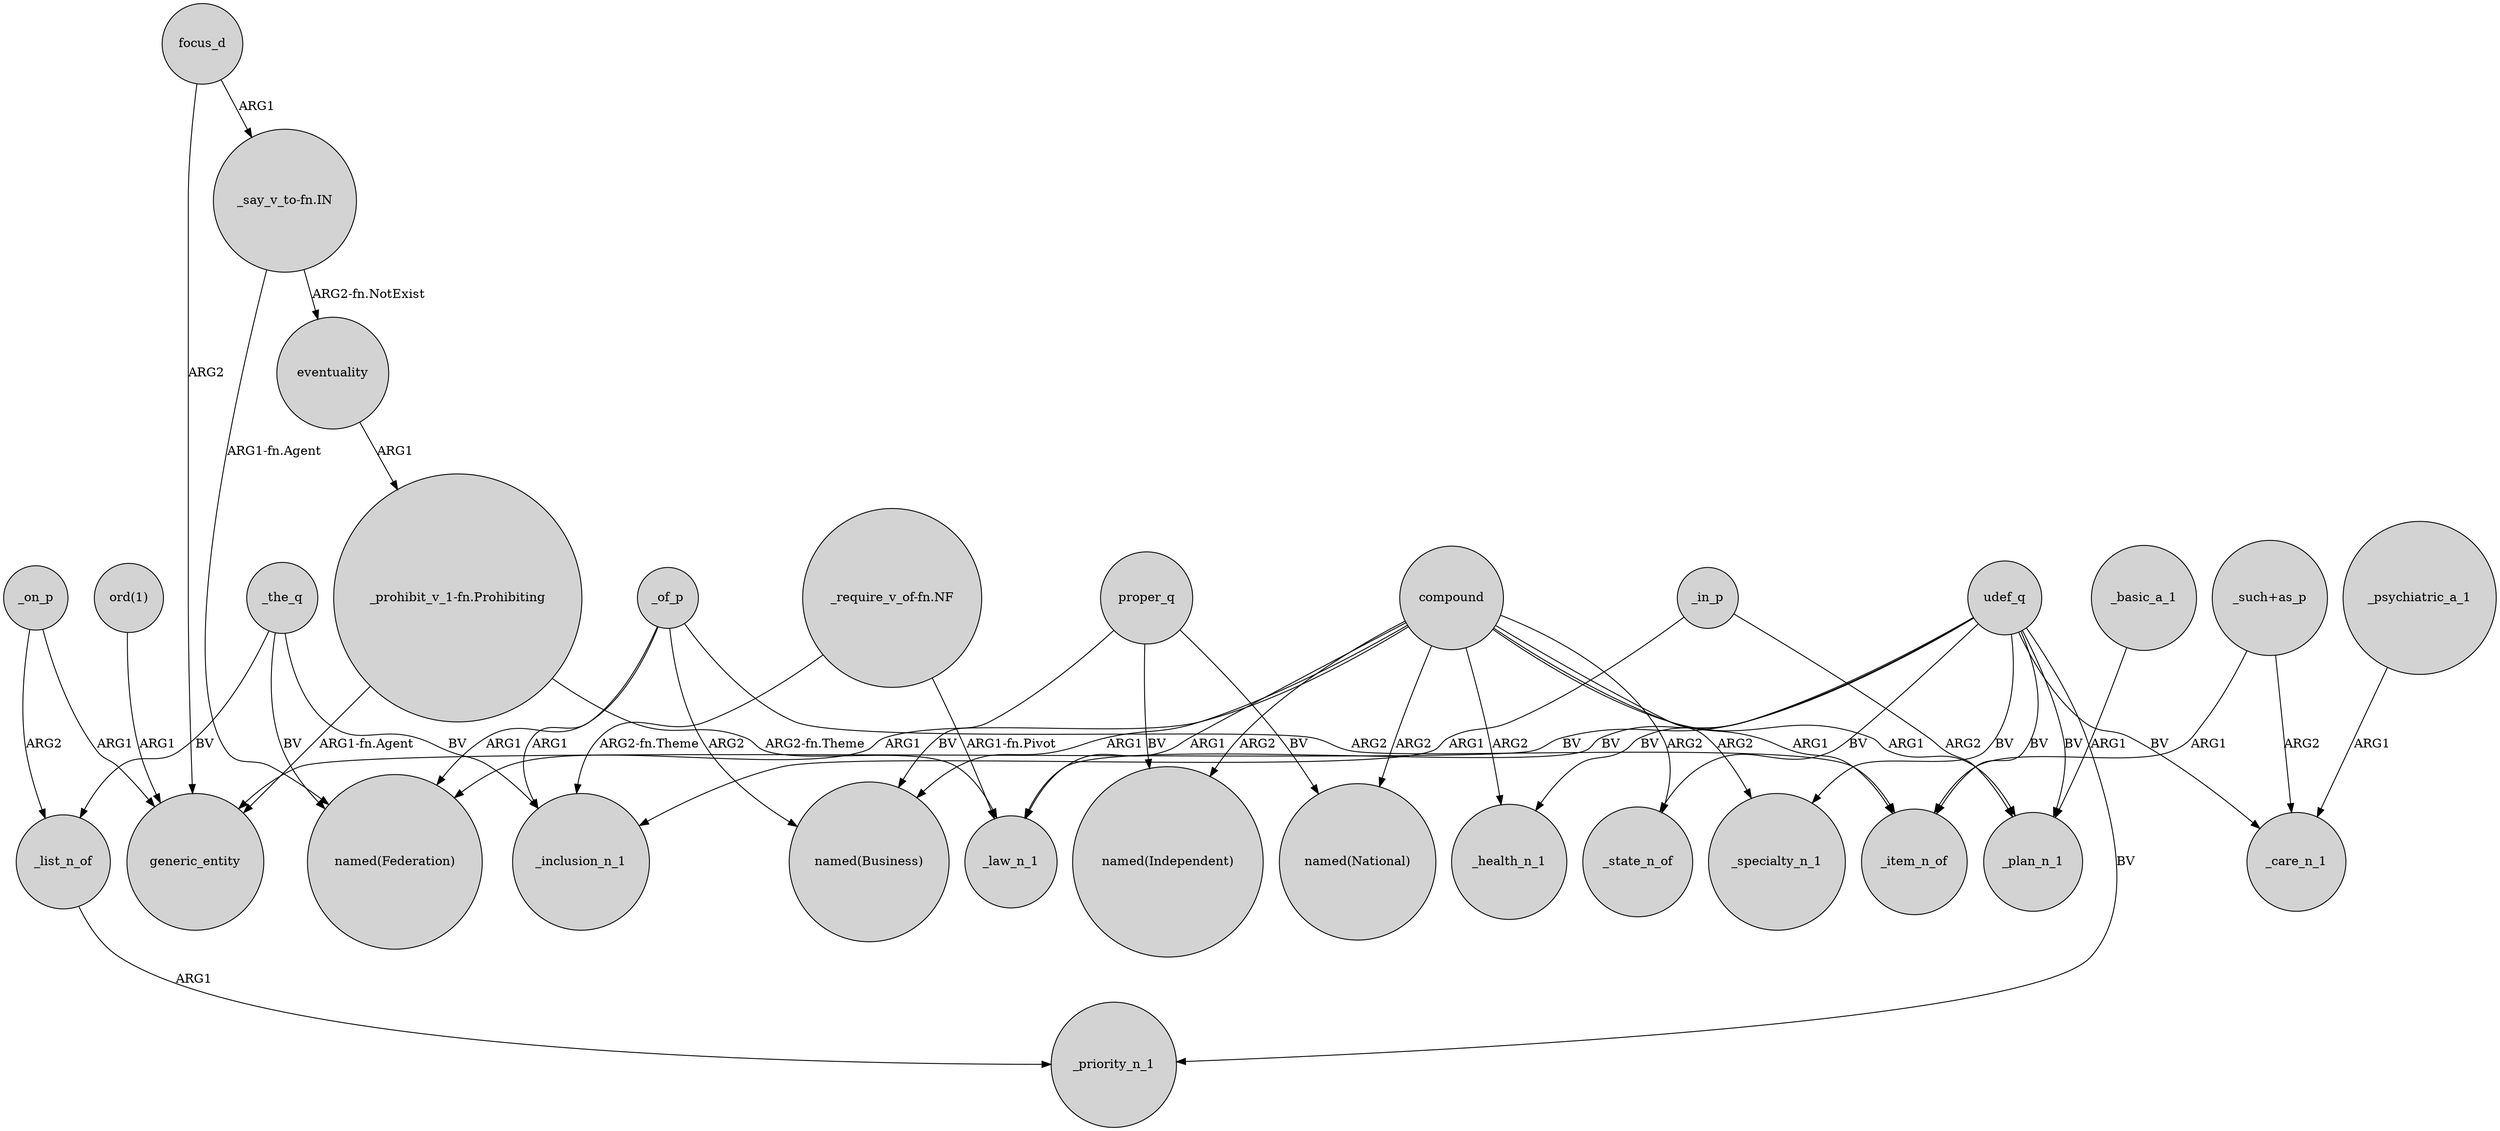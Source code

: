 digraph {
	node [shape=circle style=filled]
	"ord(1)" -> generic_entity [label=ARG1]
	udef_q -> _specialty_n_1 [label=BV]
	"_say_v_to-fn.IN" -> eventuality [label="ARG2-fn.NotExist"]
	_of_p -> _inclusion_n_1 [label=ARG1]
	udef_q -> generic_entity [label=BV]
	_the_q -> "named(Federation)" [label=BV]
	_on_p -> _list_n_of [label=ARG2]
	proper_q -> "named(Business)" [label=BV]
	udef_q -> _state_n_of [label=BV]
	udef_q -> _care_n_1 [label=BV]
	focus_d -> generic_entity [label=ARG2]
	compound -> _state_n_of [label=ARG2]
	_of_p -> "named(Business)" [label=ARG2]
	_basic_a_1 -> _plan_n_1 [label=ARG1]
	compound -> _plan_n_1 [label=ARG1]
	udef_q -> _law_n_1 [label=BV]
	"_require_v_of-fn.NF" -> _inclusion_n_1 [label="ARG2-fn.Theme"]
	"_prohibit_v_1-fn.Prohibiting" -> generic_entity [label="ARG1-fn.Agent"]
	_of_p -> "named(Federation)" [label=ARG1]
	compound -> "named(National)" [label=ARG2]
	compound -> _item_n_of [label=ARG1]
	_list_n_of -> _priority_n_1 [label=ARG1]
	udef_q -> _item_n_of [label=BV]
	compound -> _health_n_1 [label=ARG2]
	eventuality -> "_prohibit_v_1-fn.Prohibiting" [label=ARG1]
	"_say_v_to-fn.IN" -> "named(Federation)" [label="ARG1-fn.Agent"]
	udef_q -> _plan_n_1 [label=BV]
	compound -> "named(Independent)" [label=ARG2]
	udef_q -> _health_n_1 [label=BV]
	_the_q -> _inclusion_n_1 [label=BV]
	_of_p -> _item_n_of [label=ARG2]
	compound -> "named(Business)" [label=ARG1]
	compound -> _specialty_n_1 [label=ARG2]
	"_such+as_p" -> _care_n_1 [label=ARG2]
	_psychiatric_a_1 -> _care_n_1 [label=ARG1]
	_on_p -> generic_entity [label=ARG1]
	_the_q -> _list_n_of [label=BV]
	proper_q -> "named(National)" [label=BV]
	"_prohibit_v_1-fn.Prohibiting" -> _law_n_1 [label="ARG2-fn.Theme"]
	compound -> _law_n_1 [label=ARG1]
	compound -> "named(Federation)" [label=ARG1]
	"_such+as_p" -> _item_n_of [label=ARG1]
	udef_q -> _priority_n_1 [label=BV]
	_in_p -> _inclusion_n_1 [label=ARG1]
	proper_q -> "named(Independent)" [label=BV]
	_in_p -> _plan_n_1 [label=ARG2]
	"_require_v_of-fn.NF" -> _law_n_1 [label="ARG1-fn.Pivot"]
	focus_d -> "_say_v_to-fn.IN" [label=ARG1]
}
